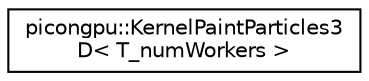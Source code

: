 digraph "Graphical Class Hierarchy"
{
 // LATEX_PDF_SIZE
  edge [fontname="Helvetica",fontsize="10",labelfontname="Helvetica",labelfontsize="10"];
  node [fontname="Helvetica",fontsize="10",shape=record];
  rankdir="LR";
  Node0 [label="picongpu::KernelPaintParticles3\lD\< T_numWorkers \>",height=0.2,width=0.4,color="black", fillcolor="white", style="filled",URL="$structpicongpu_1_1_kernel_paint_particles3_d.html",tooltip="derives two dimensional field from a particle slice"];
}

